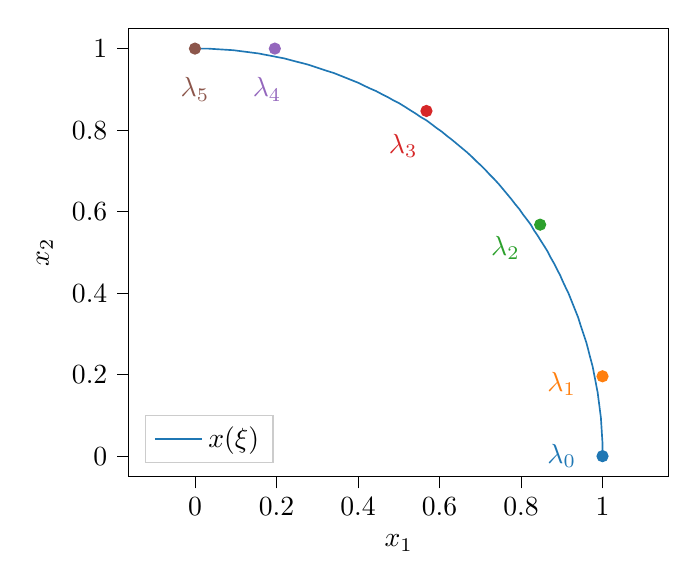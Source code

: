 % This file was created with tikzplotlib v0.10.1.
\begin{tikzpicture}

\definecolor{crimson2143940}{RGB}{214,39,40}
\definecolor{darkgray176}{RGB}{176,176,176}
\definecolor{darkorange25512714}{RGB}{255,127,14}
\definecolor{forestgreen4416044}{RGB}{44,160,44}
\definecolor{lightgray204}{RGB}{204,204,204}
\definecolor{mediumpurple148103189}{RGB}{148,103,189}
\definecolor{sienna1408675}{RGB}{140,86,75}
\definecolor{steelblue31119180}{RGB}{31,119,180}

\begin{axis}[
axis equal,
legend cell align={left},
legend style={
  fill opacity=0.8,
  draw opacity=1,
  text opacity=1,
  at={(0.03,0.03)},
  anchor=south west,
  draw=lightgray204
},
tick align=outside,
tick pos=left,
x grid style={darkgray176},
xlabel={\(\displaystyle x_1\)},
xmin=-0.05, xmax=1.05,
xtick style={color=black},
y grid style={darkgray176},
ylabel={\(\displaystyle x_2\)},
ymin=-0.05, ymax=1.05,
ytick style={color=black}
]
\addplot [
  forget plot,
  mark=*,
  only marks,
  scatter,
  scatter/@post marker code/.code={%
  \endscope
},
  scatter/@pre marker code/.code={%
  \expanded{%
  \noexpand\definecolor{thispointdrawcolor}{RGB}{\drawcolor}%
  \noexpand\definecolor{thispointfillcolor}{RGB}{\fillcolor}%
  }%
  \scope[draw=thispointdrawcolor, fill=thispointfillcolor]%
},
  visualization depends on={value \thisrow{draw} \as \drawcolor},
  visualization depends on={value \thisrow{fill} \as \fillcolor}
]
table{%
x  y  draw  fill
1.0 0 31,119,180 31,119,180
1.0 0.196 255,127,14 255,127,14
0.847 0.568 44,160,44 44,160,44
0.568 0.847 214,39,40 214,39,40
0.196 1.0 148,103,189 148,103,189
0 1.0 140,86,75 140,86,75
};
\addplot [semithick, steelblue31119180]
table {%
1.0 0
1.0 0.016
1.0 0.032
0.999 0.047
0.998 0.063
0.997 0.079
0.996 0.095
0.994 0.11
0.992 0.126
0.99 0.141
0.988 0.157
0.985 0.172
0.982 0.188
0.979 0.203
0.976 0.219
0.972 0.234
0.968 0.249
0.964 0.265
0.96 0.28
0.955 0.295
0.95 0.31
0.945 0.325
0.94 0.341
0.934 0.356
0.928 0.371
0.922 0.386
0.916 0.401
0.909 0.415
0.902 0.43
0.896 0.444
0.888 0.459
0.881 0.473
0.873 0.487
0.866 0.501
0.858 0.514
0.849 0.528
0.841 0.541
0.832 0.554
0.824 0.568
0.815 0.58
0.805 0.593
0.796 0.606
0.786 0.618
0.776 0.631
0.766 0.643
0.756 0.655
0.746 0.667
0.735 0.679
0.724 0.69
0.713 0.702
0.702 0.713
0.69 0.724
0.679 0.735
0.667 0.746
0.655 0.756
0.643 0.766
0.631 0.776
0.618 0.786
0.606 0.796
0.593 0.805
0.58 0.815
0.568 0.824
0.554 0.832
0.541 0.841
0.528 0.849
0.514 0.858
0.501 0.866
0.487 0.873
0.473 0.881
0.459 0.888
0.444 0.896
0.43 0.902
0.415 0.909
0.401 0.916
0.386 0.922
0.371 0.928
0.356 0.934
0.341 0.94
0.325 0.945
0.31 0.95
0.295 0.955
0.28 0.96
0.265 0.964
0.249 0.968
0.234 0.972
0.219 0.976
0.203 0.979
0.188 0.982
0.172 0.985
0.157 0.988
0.141 0.99
0.126 0.992
0.11 0.994
0.095 0.996
0.079 0.997
0.063 0.998
0.047 0.999
0.032 1.0
0.016 1.0
3.488e-16 1.0
};
\addlegendentry{$x(\xi)$}
\draw (axis cs:0.9,0) node[
  text=steelblue31119180,
  rotate=0.0
]{$\lambda_0$};
\draw (axis cs:0.9,0.177) node[
  text=darkorange25512714,
  rotate=0.0
]{$\lambda_1$};
\draw (axis cs:0.762,0.511) node[
  text=forestgreen4416044,
  rotate=0.0
]{$\lambda_2$};
\draw (axis cs:0.511,0.762) node[
  text=crimson2143940,
  rotate=0.0
]{$\lambda_3$};
\draw (axis cs:0.177,0.9) node[
  text=mediumpurple148103189,
  rotate=0.0
]{$\lambda_4$};
\draw (axis cs:0,0.9) node[
  text=sienna1408675,
  rotate=0.0
]{$\lambda_5$};
\end{axis}

\end{tikzpicture}
